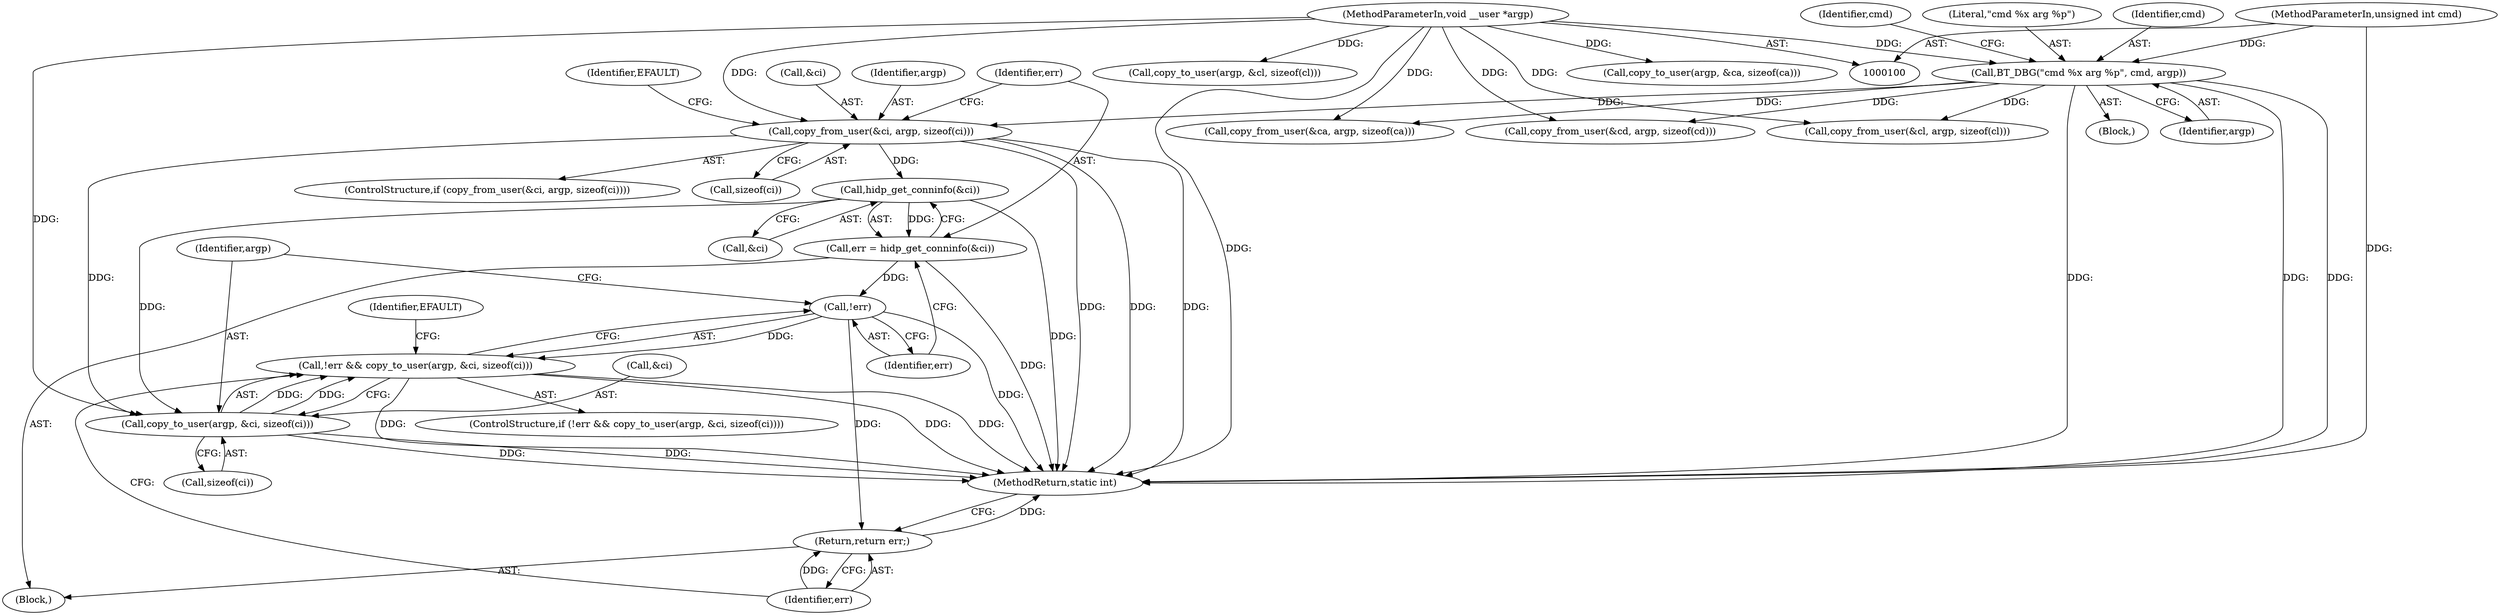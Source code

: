 digraph "0_linux_a1616a5ac99ede5d605047a9012481ce7ff18b16@API" {
"1000269" [label="(Call,copy_from_user(&ci, argp, sizeof(ci)))"];
"1000112" [label="(Call,BT_DBG(\"cmd %x arg %p\", cmd, argp))"];
"1000102" [label="(MethodParameterIn,unsigned int cmd)"];
"1000103" [label="(MethodParameterIn,void __user *argp)"];
"1000280" [label="(Call,hidp_get_conninfo(&ci))"];
"1000278" [label="(Call,err = hidp_get_conninfo(&ci))"];
"1000285" [label="(Call,!err)"];
"1000284" [label="(Call,!err && copy_to_user(argp, &ci, sizeof(ci)))"];
"1000296" [label="(Return,return err;)"];
"1000287" [label="(Call,copy_to_user(argp, &ci, sizeof(ci)))"];
"1000285" [label="(Call,!err)"];
"1000284" [label="(Call,!err && copy_to_user(argp, &ci, sizeof(ci)))"];
"1000273" [label="(Call,sizeof(ci))"];
"1000112" [label="(Call,BT_DBG(\"cmd %x arg %p\", cmd, argp))"];
"1000114" [label="(Identifier,cmd)"];
"1000301" [label="(MethodReturn,static int)"];
"1000279" [label="(Identifier,err)"];
"1000118" [label="(Block,)"];
"1000281" [label="(Call,&ci)"];
"1000102" [label="(MethodParameterIn,unsigned int cmd)"];
"1000256" [label="(Call,copy_to_user(argp, &cl, sizeof(cl)))"];
"1000297" [label="(Identifier,err)"];
"1000288" [label="(Identifier,argp)"];
"1000296" [label="(Return,return err;)"];
"1000283" [label="(ControlStructure,if (!err && copy_to_user(argp, &ci, sizeof(ci))))"];
"1000286" [label="(Identifier,err)"];
"1000277" [label="(Identifier,EFAULT)"];
"1000295" [label="(Identifier,EFAULT)"];
"1000214" [label="(Call,copy_from_user(&cd, argp, sizeof(cd)))"];
"1000291" [label="(Call,sizeof(ci))"];
"1000287" [label="(Call,copy_to_user(argp, &ci, sizeof(ci)))"];
"1000280" [label="(Call,hidp_get_conninfo(&ci))"];
"1000229" [label="(Call,copy_from_user(&cl, argp, sizeof(cl)))"];
"1000117" [label="(Identifier,cmd)"];
"1000272" [label="(Identifier,argp)"];
"1000268" [label="(ControlStructure,if (copy_from_user(&ci, argp, sizeof(ci))))"];
"1000269" [label="(Call,copy_from_user(&ci, argp, sizeof(ci)))"];
"1000278" [label="(Call,err = hidp_get_conninfo(&ci))"];
"1000104" [label="(Block,)"];
"1000115" [label="(Identifier,argp)"];
"1000103" [label="(MethodParameterIn,void __user *argp)"];
"1000189" [label="(Call,copy_to_user(argp, &ca, sizeof(ca)))"];
"1000289" [label="(Call,&ci)"];
"1000113" [label="(Literal,\"cmd %x arg %p\")"];
"1000128" [label="(Call,copy_from_user(&ca, argp, sizeof(ca)))"];
"1000270" [label="(Call,&ci)"];
"1000269" -> "1000268"  [label="AST: "];
"1000269" -> "1000273"  [label="CFG: "];
"1000270" -> "1000269"  [label="AST: "];
"1000272" -> "1000269"  [label="AST: "];
"1000273" -> "1000269"  [label="AST: "];
"1000277" -> "1000269"  [label="CFG: "];
"1000279" -> "1000269"  [label="CFG: "];
"1000269" -> "1000301"  [label="DDG: "];
"1000269" -> "1000301"  [label="DDG: "];
"1000269" -> "1000301"  [label="DDG: "];
"1000112" -> "1000269"  [label="DDG: "];
"1000103" -> "1000269"  [label="DDG: "];
"1000269" -> "1000280"  [label="DDG: "];
"1000269" -> "1000287"  [label="DDG: "];
"1000112" -> "1000104"  [label="AST: "];
"1000112" -> "1000115"  [label="CFG: "];
"1000113" -> "1000112"  [label="AST: "];
"1000114" -> "1000112"  [label="AST: "];
"1000115" -> "1000112"  [label="AST: "];
"1000117" -> "1000112"  [label="CFG: "];
"1000112" -> "1000301"  [label="DDG: "];
"1000112" -> "1000301"  [label="DDG: "];
"1000112" -> "1000301"  [label="DDG: "];
"1000102" -> "1000112"  [label="DDG: "];
"1000103" -> "1000112"  [label="DDG: "];
"1000112" -> "1000128"  [label="DDG: "];
"1000112" -> "1000214"  [label="DDG: "];
"1000112" -> "1000229"  [label="DDG: "];
"1000102" -> "1000100"  [label="AST: "];
"1000102" -> "1000301"  [label="DDG: "];
"1000103" -> "1000100"  [label="AST: "];
"1000103" -> "1000301"  [label="DDG: "];
"1000103" -> "1000128"  [label="DDG: "];
"1000103" -> "1000189"  [label="DDG: "];
"1000103" -> "1000214"  [label="DDG: "];
"1000103" -> "1000229"  [label="DDG: "];
"1000103" -> "1000256"  [label="DDG: "];
"1000103" -> "1000287"  [label="DDG: "];
"1000280" -> "1000278"  [label="AST: "];
"1000280" -> "1000281"  [label="CFG: "];
"1000281" -> "1000280"  [label="AST: "];
"1000278" -> "1000280"  [label="CFG: "];
"1000280" -> "1000301"  [label="DDG: "];
"1000280" -> "1000278"  [label="DDG: "];
"1000280" -> "1000287"  [label="DDG: "];
"1000278" -> "1000118"  [label="AST: "];
"1000279" -> "1000278"  [label="AST: "];
"1000286" -> "1000278"  [label="CFG: "];
"1000278" -> "1000301"  [label="DDG: "];
"1000278" -> "1000285"  [label="DDG: "];
"1000285" -> "1000284"  [label="AST: "];
"1000285" -> "1000286"  [label="CFG: "];
"1000286" -> "1000285"  [label="AST: "];
"1000288" -> "1000285"  [label="CFG: "];
"1000284" -> "1000285"  [label="CFG: "];
"1000285" -> "1000301"  [label="DDG: "];
"1000285" -> "1000284"  [label="DDG: "];
"1000285" -> "1000296"  [label="DDG: "];
"1000284" -> "1000283"  [label="AST: "];
"1000284" -> "1000287"  [label="CFG: "];
"1000287" -> "1000284"  [label="AST: "];
"1000295" -> "1000284"  [label="CFG: "];
"1000297" -> "1000284"  [label="CFG: "];
"1000284" -> "1000301"  [label="DDG: "];
"1000284" -> "1000301"  [label="DDG: "];
"1000284" -> "1000301"  [label="DDG: "];
"1000287" -> "1000284"  [label="DDG: "];
"1000287" -> "1000284"  [label="DDG: "];
"1000296" -> "1000118"  [label="AST: "];
"1000296" -> "1000297"  [label="CFG: "];
"1000297" -> "1000296"  [label="AST: "];
"1000301" -> "1000296"  [label="CFG: "];
"1000296" -> "1000301"  [label="DDG: "];
"1000297" -> "1000296"  [label="DDG: "];
"1000287" -> "1000291"  [label="CFG: "];
"1000288" -> "1000287"  [label="AST: "];
"1000289" -> "1000287"  [label="AST: "];
"1000291" -> "1000287"  [label="AST: "];
"1000287" -> "1000301"  [label="DDG: "];
"1000287" -> "1000301"  [label="DDG: "];
}
